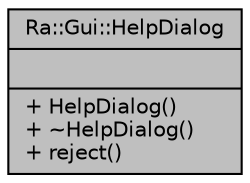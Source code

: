 digraph "Ra::Gui::HelpDialog"
{
 // INTERACTIVE_SVG=YES
 // LATEX_PDF_SIZE
  edge [fontname="Helvetica",fontsize="10",labelfontname="Helvetica",labelfontsize="10"];
  node [fontname="Helvetica",fontsize="10",shape=record];
  Node1 [label="{Ra::Gui::HelpDialog\n||+ HelpDialog()\l+ ~HelpDialog()\l+ reject()\l}",height=0.2,width=0.4,color="black", fillcolor="grey75", style="filled", fontcolor="black",tooltip="Dialog to display navigation/interaction controls."];
}
